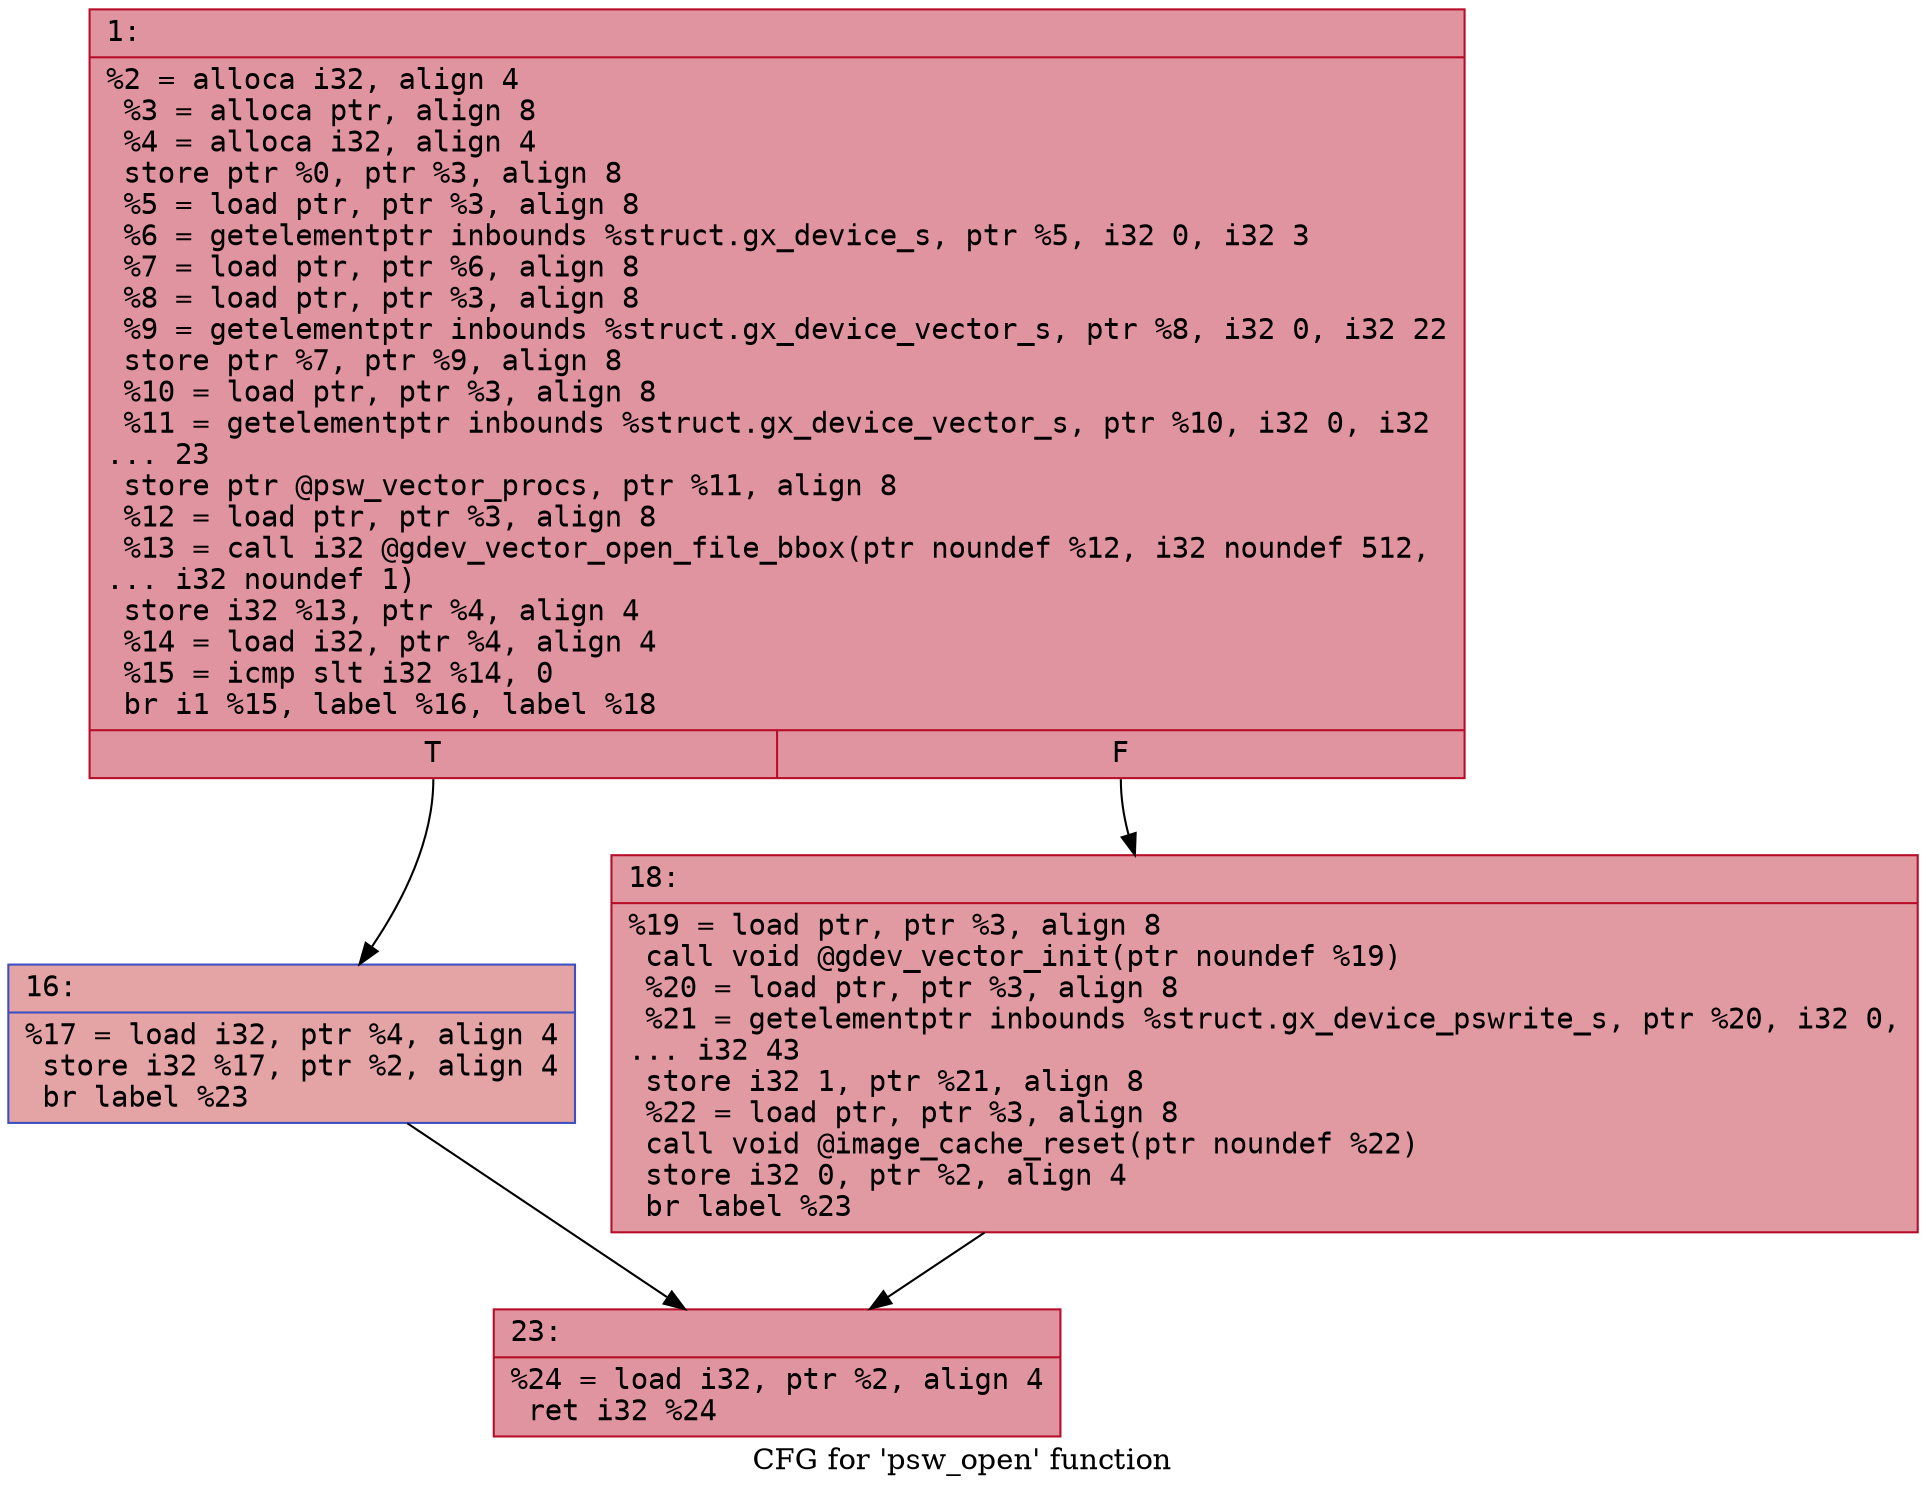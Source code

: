 digraph "CFG for 'psw_open' function" {
	label="CFG for 'psw_open' function";

	Node0x60000287aa30 [shape=record,color="#b70d28ff", style=filled, fillcolor="#b70d2870" fontname="Courier",label="{1:\l|  %2 = alloca i32, align 4\l  %3 = alloca ptr, align 8\l  %4 = alloca i32, align 4\l  store ptr %0, ptr %3, align 8\l  %5 = load ptr, ptr %3, align 8\l  %6 = getelementptr inbounds %struct.gx_device_s, ptr %5, i32 0, i32 3\l  %7 = load ptr, ptr %6, align 8\l  %8 = load ptr, ptr %3, align 8\l  %9 = getelementptr inbounds %struct.gx_device_vector_s, ptr %8, i32 0, i32 22\l  store ptr %7, ptr %9, align 8\l  %10 = load ptr, ptr %3, align 8\l  %11 = getelementptr inbounds %struct.gx_device_vector_s, ptr %10, i32 0, i32\l... 23\l  store ptr @psw_vector_procs, ptr %11, align 8\l  %12 = load ptr, ptr %3, align 8\l  %13 = call i32 @gdev_vector_open_file_bbox(ptr noundef %12, i32 noundef 512,\l... i32 noundef 1)\l  store i32 %13, ptr %4, align 4\l  %14 = load i32, ptr %4, align 4\l  %15 = icmp slt i32 %14, 0\l  br i1 %15, label %16, label %18\l|{<s0>T|<s1>F}}"];
	Node0x60000287aa30:s0 -> Node0x60000287aa80[tooltip="1 -> 16\nProbability 37.50%" ];
	Node0x60000287aa30:s1 -> Node0x60000287aad0[tooltip="1 -> 18\nProbability 62.50%" ];
	Node0x60000287aa80 [shape=record,color="#3d50c3ff", style=filled, fillcolor="#c32e3170" fontname="Courier",label="{16:\l|  %17 = load i32, ptr %4, align 4\l  store i32 %17, ptr %2, align 4\l  br label %23\l}"];
	Node0x60000287aa80 -> Node0x60000287ab20[tooltip="16 -> 23\nProbability 100.00%" ];
	Node0x60000287aad0 [shape=record,color="#b70d28ff", style=filled, fillcolor="#bb1b2c70" fontname="Courier",label="{18:\l|  %19 = load ptr, ptr %3, align 8\l  call void @gdev_vector_init(ptr noundef %19)\l  %20 = load ptr, ptr %3, align 8\l  %21 = getelementptr inbounds %struct.gx_device_pswrite_s, ptr %20, i32 0,\l... i32 43\l  store i32 1, ptr %21, align 8\l  %22 = load ptr, ptr %3, align 8\l  call void @image_cache_reset(ptr noundef %22)\l  store i32 0, ptr %2, align 4\l  br label %23\l}"];
	Node0x60000287aad0 -> Node0x60000287ab20[tooltip="18 -> 23\nProbability 100.00%" ];
	Node0x60000287ab20 [shape=record,color="#b70d28ff", style=filled, fillcolor="#b70d2870" fontname="Courier",label="{23:\l|  %24 = load i32, ptr %2, align 4\l  ret i32 %24\l}"];
}
